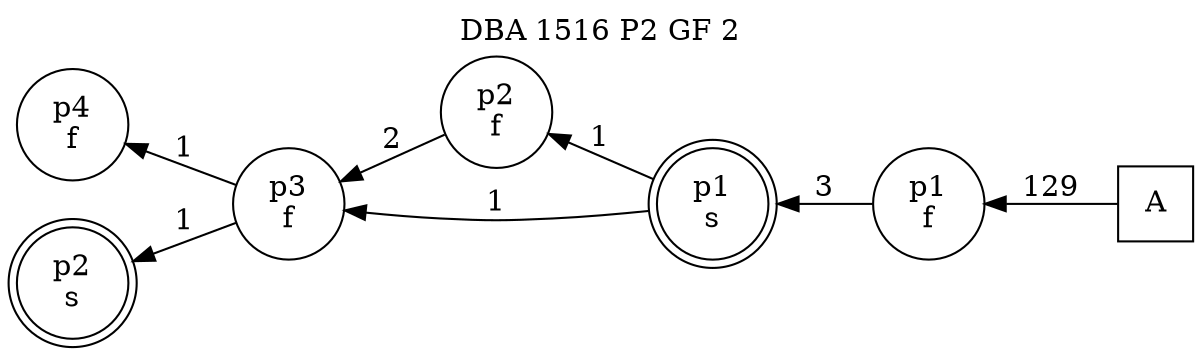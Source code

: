 digraph DBA_1516_P2_GF_2_GOOD {
labelloc="tl"
label= " DBA 1516 P2 GF 2 "
rankdir="RL";
graph [ size=" 10 , 10 !"]

"A" [shape="square" label="A"]
"p1_f" [shape="circle" label="p1
f"]
"p1_s" [shape="doublecircle" label="p1
s"]
"p2_f" [shape="circle" label="p2
f"]
"p3_f" [shape="circle" label="p3
f"]
"p4_f" [shape="circle" label="p4
f"]
"p2_s" [shape="doublecircle" label="p2
s"]
"A" -> "p1_f" [ label=129]
"p1_f" -> "p1_s" [ label=3]
"p1_s" -> "p2_f" [ label=1]
"p1_s" -> "p3_f" [ label=1]
"p2_f" -> "p3_f" [ label=2]
"p3_f" -> "p4_f" [ label=1]
"p3_f" -> "p2_s" [ label=1]
}
